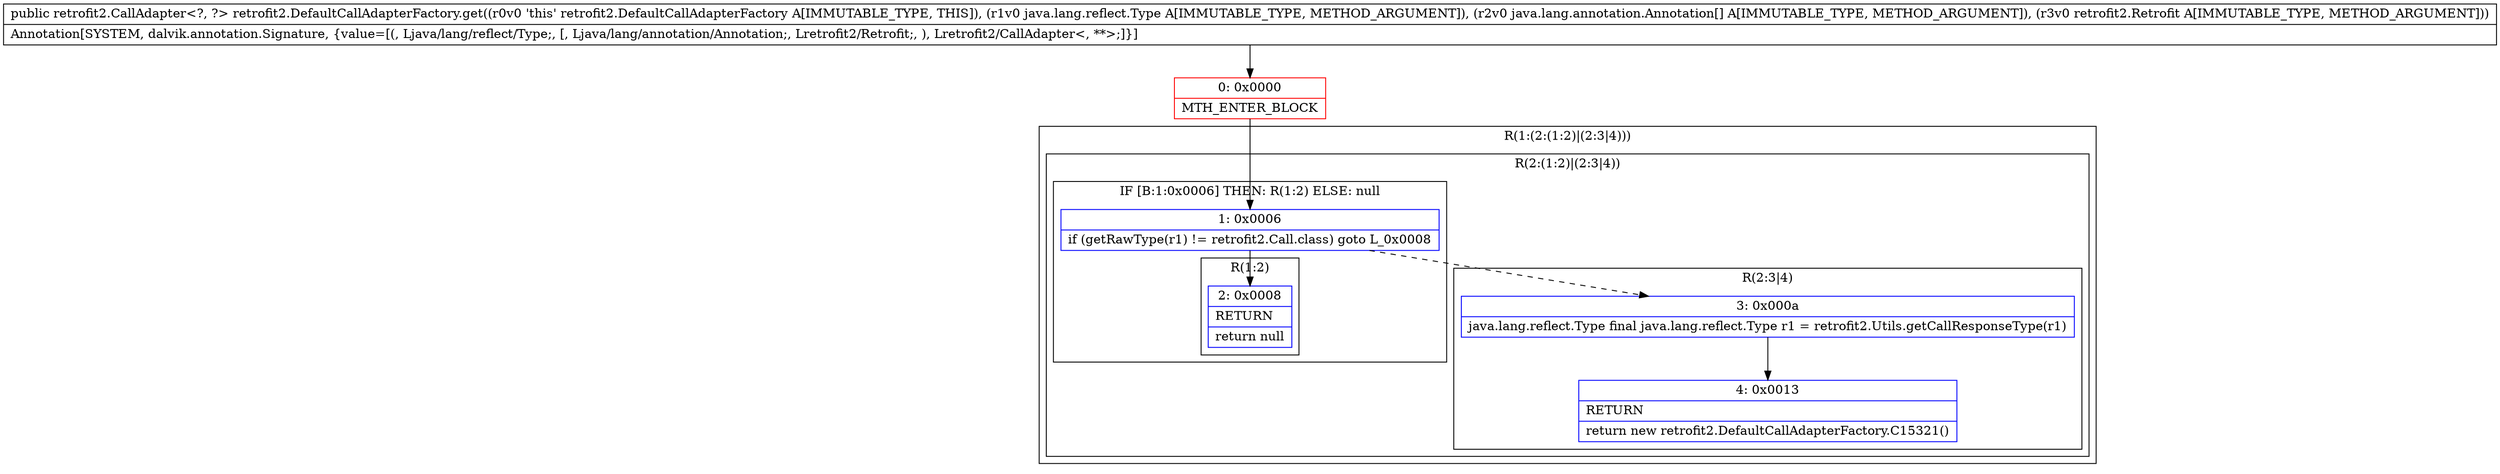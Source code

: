 digraph "CFG forretrofit2.DefaultCallAdapterFactory.get(Ljava\/lang\/reflect\/Type;[Ljava\/lang\/annotation\/Annotation;Lretrofit2\/Retrofit;)Lretrofit2\/CallAdapter;" {
subgraph cluster_Region_1584687628 {
label = "R(1:(2:(1:2)|(2:3|4)))";
node [shape=record,color=blue];
subgraph cluster_Region_983327878 {
label = "R(2:(1:2)|(2:3|4))";
node [shape=record,color=blue];
subgraph cluster_IfRegion_1926572241 {
label = "IF [B:1:0x0006] THEN: R(1:2) ELSE: null";
node [shape=record,color=blue];
Node_1 [shape=record,label="{1\:\ 0x0006|if (getRawType(r1) != retrofit2.Call.class) goto L_0x0008\l}"];
subgraph cluster_Region_925496452 {
label = "R(1:2)";
node [shape=record,color=blue];
Node_2 [shape=record,label="{2\:\ 0x0008|RETURN\l|return null\l}"];
}
}
subgraph cluster_Region_997689647 {
label = "R(2:3|4)";
node [shape=record,color=blue];
Node_3 [shape=record,label="{3\:\ 0x000a|java.lang.reflect.Type final java.lang.reflect.Type r1 = retrofit2.Utils.getCallResponseType(r1)\l}"];
Node_4 [shape=record,label="{4\:\ 0x0013|RETURN\l|return new retrofit2.DefaultCallAdapterFactory.C15321()\l}"];
}
}
}
Node_0 [shape=record,color=red,label="{0\:\ 0x0000|MTH_ENTER_BLOCK\l}"];
MethodNode[shape=record,label="{public retrofit2.CallAdapter\<?, ?\> retrofit2.DefaultCallAdapterFactory.get((r0v0 'this' retrofit2.DefaultCallAdapterFactory A[IMMUTABLE_TYPE, THIS]), (r1v0 java.lang.reflect.Type A[IMMUTABLE_TYPE, METHOD_ARGUMENT]), (r2v0 java.lang.annotation.Annotation[] A[IMMUTABLE_TYPE, METHOD_ARGUMENT]), (r3v0 retrofit2.Retrofit A[IMMUTABLE_TYPE, METHOD_ARGUMENT]))  | Annotation[SYSTEM, dalvik.annotation.Signature, \{value=[(, Ljava\/lang\/reflect\/Type;, [, Ljava\/lang\/annotation\/Annotation;, Lretrofit2\/Retrofit;, ), Lretrofit2\/CallAdapter\<, **\>;]\}]\l}"];
MethodNode -> Node_0;
Node_1 -> Node_2;
Node_1 -> Node_3[style=dashed];
Node_3 -> Node_4;
Node_0 -> Node_1;
}

